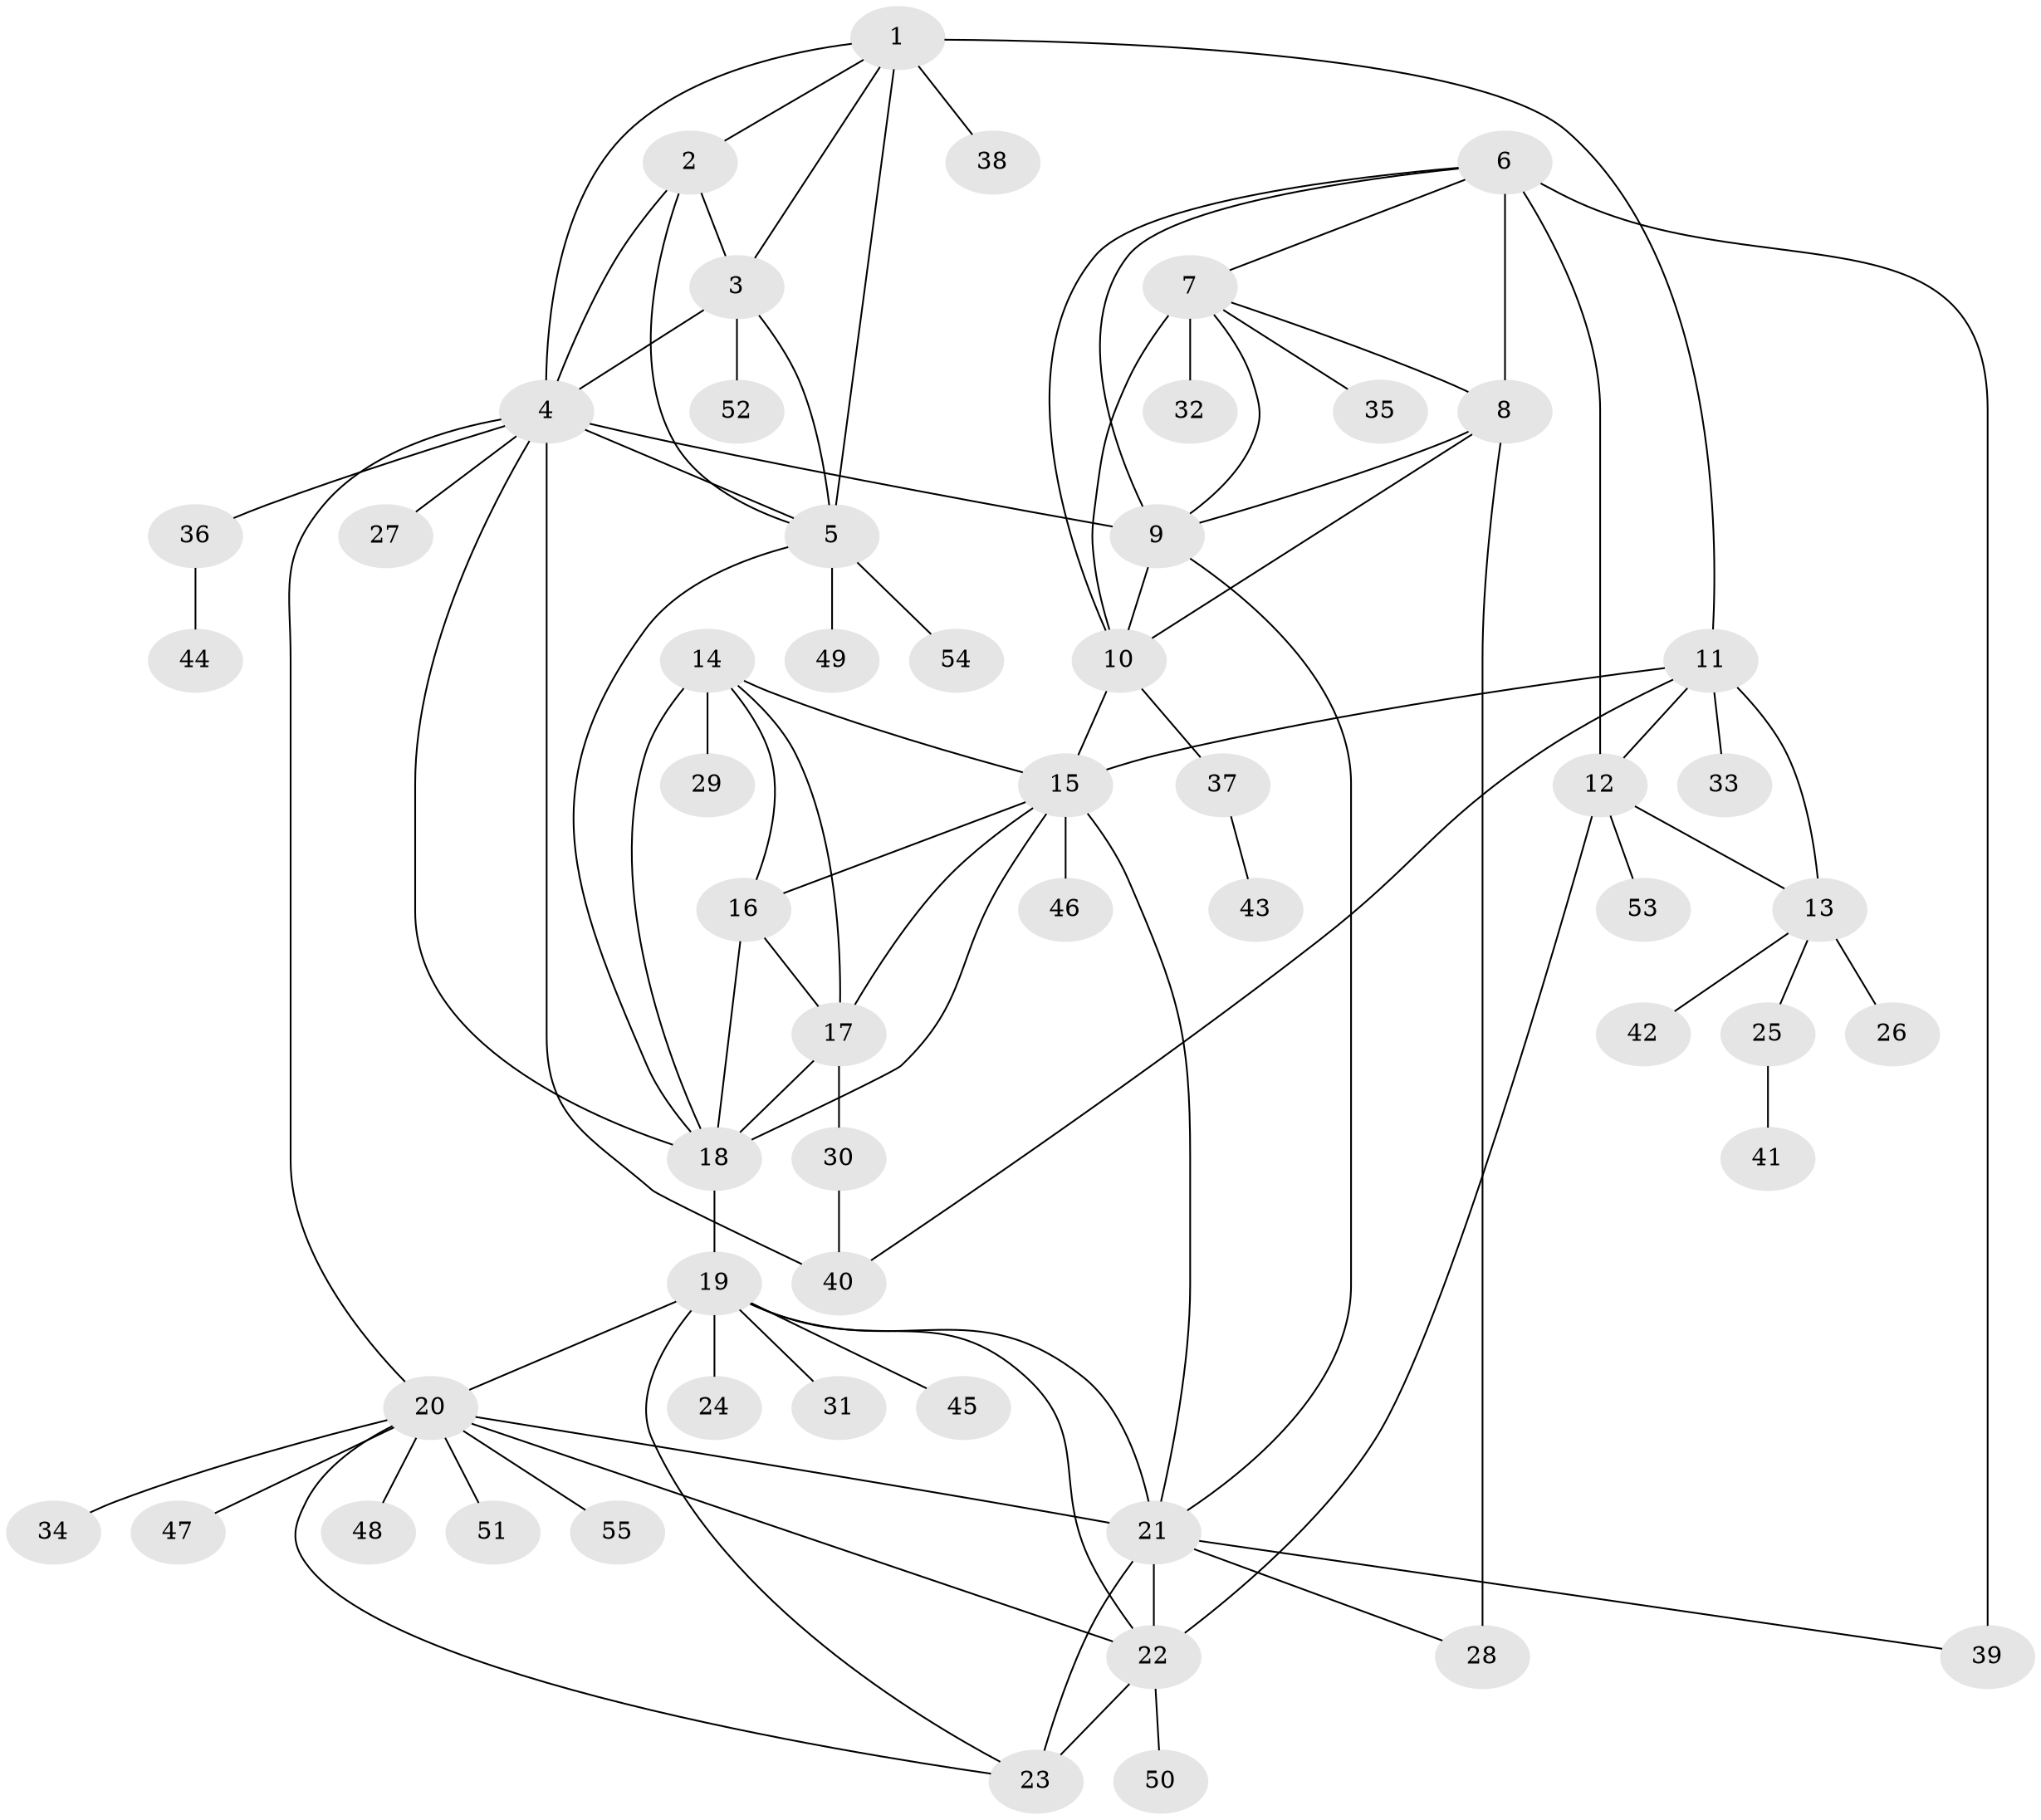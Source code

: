 // original degree distribution, {8: 0.05454545454545454, 5: 0.01818181818181818, 6: 0.03636363636363636, 13: 0.00909090909090909, 9: 0.01818181818181818, 11: 0.01818181818181818, 7: 0.045454545454545456, 4: 0.01818181818181818, 10: 0.01818181818181818, 1: 0.5909090909090909, 2: 0.16363636363636364, 3: 0.00909090909090909}
// Generated by graph-tools (version 1.1) at 2025/37/03/09/25 02:37:30]
// undirected, 55 vertices, 91 edges
graph export_dot {
graph [start="1"]
  node [color=gray90,style=filled];
  1;
  2;
  3;
  4;
  5;
  6;
  7;
  8;
  9;
  10;
  11;
  12;
  13;
  14;
  15;
  16;
  17;
  18;
  19;
  20;
  21;
  22;
  23;
  24;
  25;
  26;
  27;
  28;
  29;
  30;
  31;
  32;
  33;
  34;
  35;
  36;
  37;
  38;
  39;
  40;
  41;
  42;
  43;
  44;
  45;
  46;
  47;
  48;
  49;
  50;
  51;
  52;
  53;
  54;
  55;
  1 -- 2 [weight=1.0];
  1 -- 3 [weight=1.0];
  1 -- 4 [weight=1.0];
  1 -- 5 [weight=1.0];
  1 -- 11 [weight=1.0];
  1 -- 38 [weight=2.0];
  2 -- 3 [weight=1.0];
  2 -- 4 [weight=1.0];
  2 -- 5 [weight=1.0];
  3 -- 4 [weight=1.0];
  3 -- 5 [weight=1.0];
  3 -- 52 [weight=1.0];
  4 -- 5 [weight=1.0];
  4 -- 9 [weight=1.0];
  4 -- 18 [weight=1.0];
  4 -- 20 [weight=1.0];
  4 -- 27 [weight=1.0];
  4 -- 36 [weight=1.0];
  4 -- 40 [weight=3.0];
  5 -- 18 [weight=1.0];
  5 -- 49 [weight=1.0];
  5 -- 54 [weight=2.0];
  6 -- 7 [weight=1.0];
  6 -- 8 [weight=1.0];
  6 -- 9 [weight=1.0];
  6 -- 10 [weight=1.0];
  6 -- 12 [weight=1.0];
  6 -- 39 [weight=2.0];
  7 -- 8 [weight=1.0];
  7 -- 9 [weight=1.0];
  7 -- 10 [weight=1.0];
  7 -- 32 [weight=5.0];
  7 -- 35 [weight=1.0];
  8 -- 9 [weight=1.0];
  8 -- 10 [weight=1.0];
  8 -- 28 [weight=3.0];
  9 -- 10 [weight=1.0];
  9 -- 21 [weight=1.0];
  10 -- 15 [weight=1.0];
  10 -- 37 [weight=1.0];
  11 -- 12 [weight=3.0];
  11 -- 13 [weight=3.0];
  11 -- 15 [weight=1.0];
  11 -- 33 [weight=1.0];
  11 -- 40 [weight=1.0];
  12 -- 13 [weight=1.0];
  12 -- 22 [weight=1.0];
  12 -- 53 [weight=1.0];
  13 -- 25 [weight=1.0];
  13 -- 26 [weight=3.0];
  13 -- 42 [weight=1.0];
  14 -- 15 [weight=1.0];
  14 -- 16 [weight=1.0];
  14 -- 17 [weight=1.0];
  14 -- 18 [weight=1.0];
  14 -- 29 [weight=1.0];
  15 -- 16 [weight=1.0];
  15 -- 17 [weight=1.0];
  15 -- 18 [weight=1.0];
  15 -- 21 [weight=1.0];
  15 -- 46 [weight=2.0];
  16 -- 17 [weight=1.0];
  16 -- 18 [weight=2.0];
  17 -- 18 [weight=1.0];
  17 -- 30 [weight=3.0];
  18 -- 19 [weight=1.0];
  19 -- 20 [weight=1.0];
  19 -- 21 [weight=1.0];
  19 -- 22 [weight=1.0];
  19 -- 23 [weight=1.0];
  19 -- 24 [weight=1.0];
  19 -- 31 [weight=1.0];
  19 -- 45 [weight=1.0];
  20 -- 21 [weight=1.0];
  20 -- 22 [weight=1.0];
  20 -- 23 [weight=1.0];
  20 -- 34 [weight=1.0];
  20 -- 47 [weight=1.0];
  20 -- 48 [weight=1.0];
  20 -- 51 [weight=1.0];
  20 -- 55 [weight=1.0];
  21 -- 22 [weight=1.0];
  21 -- 23 [weight=3.0];
  21 -- 28 [weight=1.0];
  21 -- 39 [weight=1.0];
  22 -- 23 [weight=1.0];
  22 -- 50 [weight=2.0];
  25 -- 41 [weight=2.0];
  30 -- 40 [weight=1.0];
  36 -- 44 [weight=1.0];
  37 -- 43 [weight=1.0];
}
